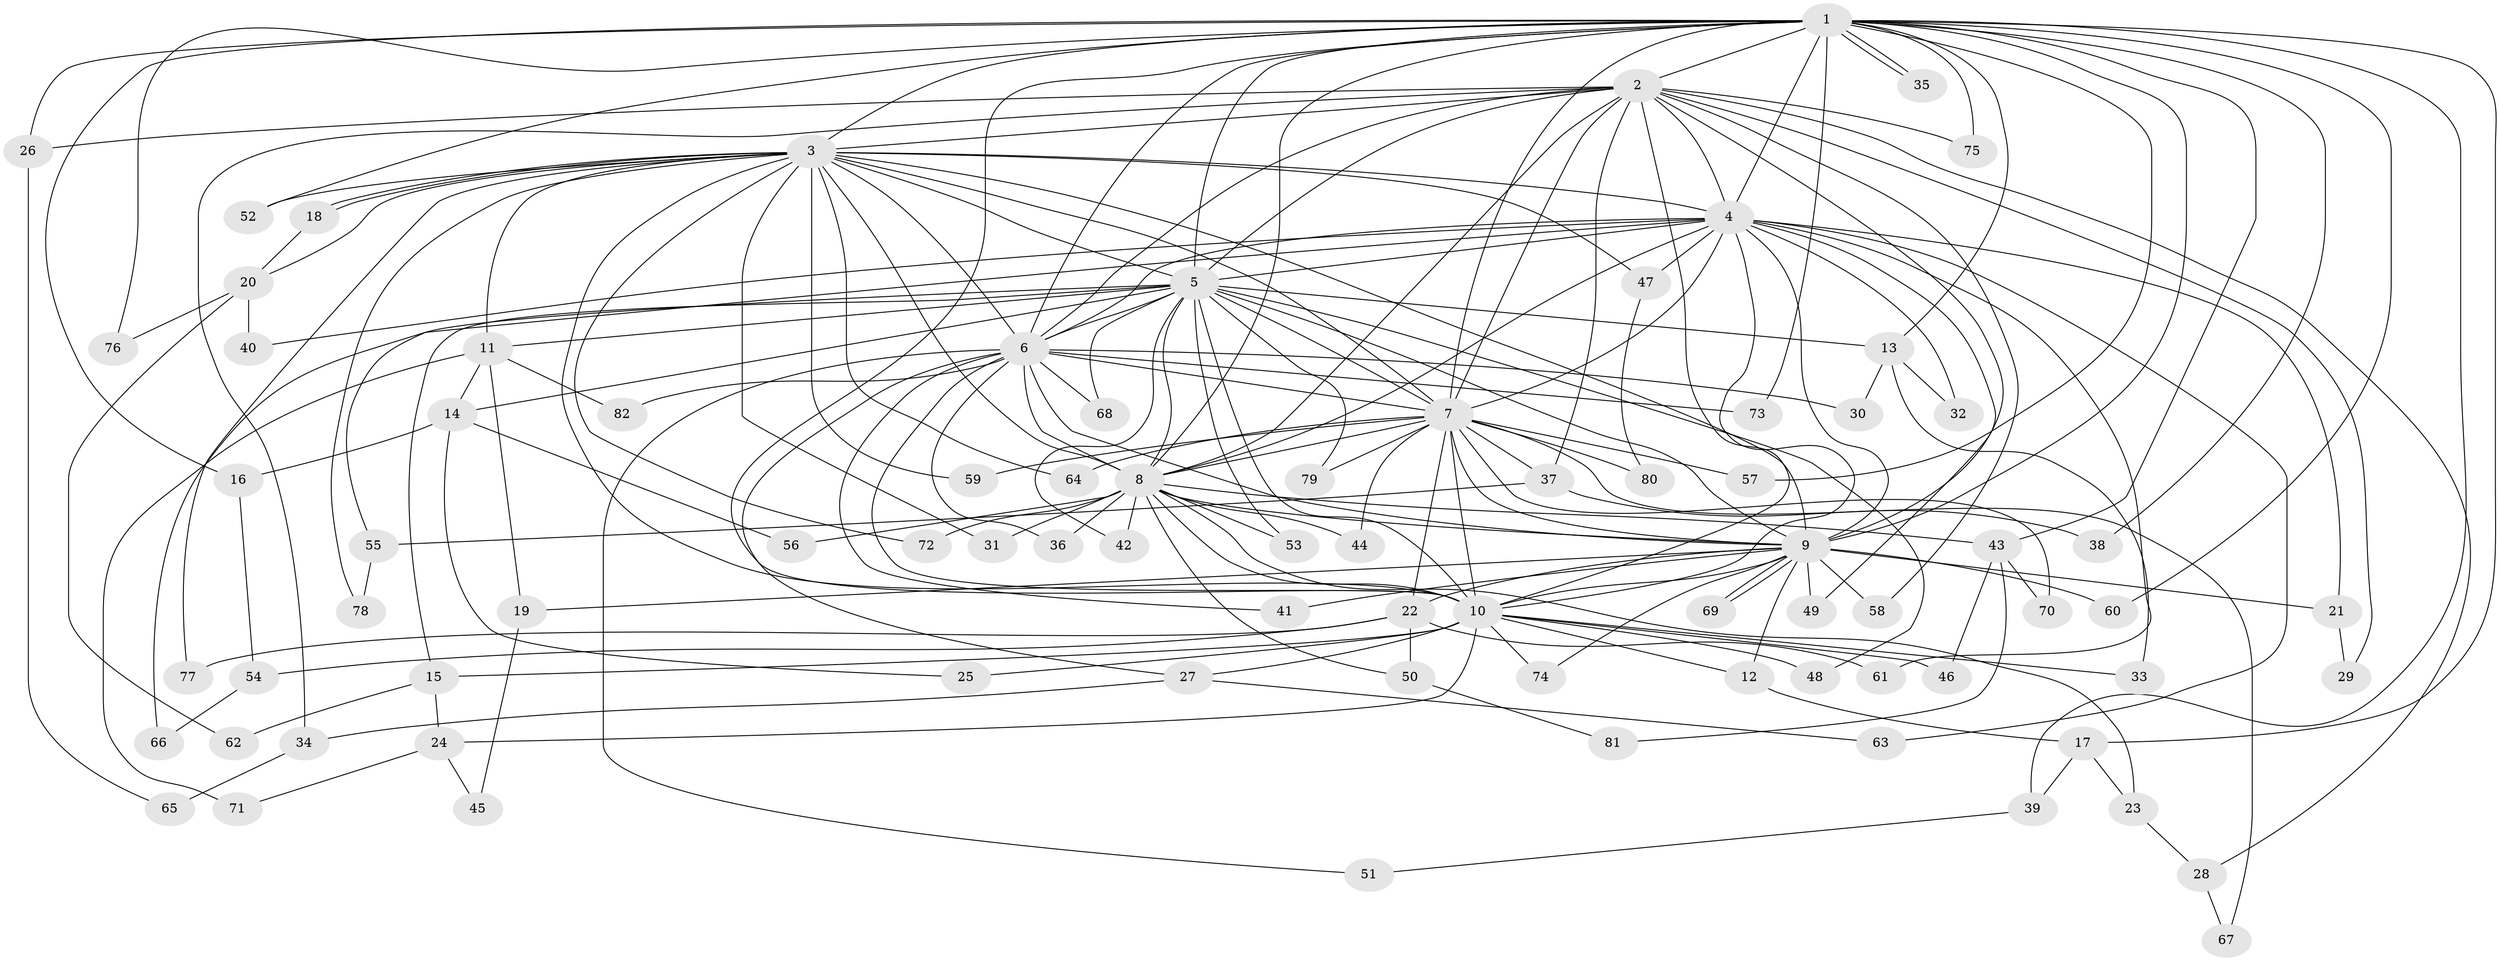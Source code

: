 // Generated by graph-tools (version 1.1) at 2025/01/03/09/25 03:01:28]
// undirected, 82 vertices, 189 edges
graph export_dot {
graph [start="1"]
  node [color=gray90,style=filled];
  1;
  2;
  3;
  4;
  5;
  6;
  7;
  8;
  9;
  10;
  11;
  12;
  13;
  14;
  15;
  16;
  17;
  18;
  19;
  20;
  21;
  22;
  23;
  24;
  25;
  26;
  27;
  28;
  29;
  30;
  31;
  32;
  33;
  34;
  35;
  36;
  37;
  38;
  39;
  40;
  41;
  42;
  43;
  44;
  45;
  46;
  47;
  48;
  49;
  50;
  51;
  52;
  53;
  54;
  55;
  56;
  57;
  58;
  59;
  60;
  61;
  62;
  63;
  64;
  65;
  66;
  67;
  68;
  69;
  70;
  71;
  72;
  73;
  74;
  75;
  76;
  77;
  78;
  79;
  80;
  81;
  82;
  1 -- 2;
  1 -- 3;
  1 -- 4;
  1 -- 5;
  1 -- 6;
  1 -- 7;
  1 -- 8;
  1 -- 9;
  1 -- 10;
  1 -- 13;
  1 -- 16;
  1 -- 17;
  1 -- 26;
  1 -- 35;
  1 -- 35;
  1 -- 38;
  1 -- 39;
  1 -- 43;
  1 -- 52;
  1 -- 57;
  1 -- 60;
  1 -- 73;
  1 -- 75;
  1 -- 76;
  2 -- 3;
  2 -- 4;
  2 -- 5;
  2 -- 6;
  2 -- 7;
  2 -- 8;
  2 -- 9;
  2 -- 10;
  2 -- 26;
  2 -- 28;
  2 -- 29;
  2 -- 34;
  2 -- 37;
  2 -- 58;
  2 -- 75;
  3 -- 4;
  3 -- 5;
  3 -- 6;
  3 -- 7;
  3 -- 8;
  3 -- 9;
  3 -- 10;
  3 -- 11;
  3 -- 18;
  3 -- 18;
  3 -- 20;
  3 -- 31;
  3 -- 47;
  3 -- 52;
  3 -- 59;
  3 -- 64;
  3 -- 72;
  3 -- 77;
  3 -- 78;
  4 -- 5;
  4 -- 6;
  4 -- 7;
  4 -- 8;
  4 -- 9;
  4 -- 10;
  4 -- 21;
  4 -- 32;
  4 -- 40;
  4 -- 47;
  4 -- 49;
  4 -- 55;
  4 -- 61;
  4 -- 63;
  5 -- 6;
  5 -- 7;
  5 -- 8;
  5 -- 9;
  5 -- 10;
  5 -- 11;
  5 -- 13;
  5 -- 14;
  5 -- 15;
  5 -- 42;
  5 -- 48;
  5 -- 53;
  5 -- 66;
  5 -- 68;
  5 -- 79;
  6 -- 7;
  6 -- 8;
  6 -- 9;
  6 -- 10;
  6 -- 27;
  6 -- 30;
  6 -- 36;
  6 -- 41;
  6 -- 51;
  6 -- 68;
  6 -- 73;
  6 -- 82;
  7 -- 8;
  7 -- 9;
  7 -- 10;
  7 -- 22;
  7 -- 37;
  7 -- 44;
  7 -- 57;
  7 -- 59;
  7 -- 64;
  7 -- 67;
  7 -- 70;
  7 -- 79;
  7 -- 80;
  8 -- 9;
  8 -- 10;
  8 -- 23;
  8 -- 31;
  8 -- 36;
  8 -- 42;
  8 -- 43;
  8 -- 44;
  8 -- 50;
  8 -- 53;
  8 -- 56;
  8 -- 72;
  9 -- 10;
  9 -- 12;
  9 -- 19;
  9 -- 21;
  9 -- 22;
  9 -- 41;
  9 -- 49;
  9 -- 58;
  9 -- 60;
  9 -- 69;
  9 -- 69;
  9 -- 74;
  10 -- 12;
  10 -- 15;
  10 -- 24;
  10 -- 25;
  10 -- 27;
  10 -- 33;
  10 -- 46;
  10 -- 48;
  10 -- 74;
  11 -- 14;
  11 -- 19;
  11 -- 71;
  11 -- 82;
  12 -- 17;
  13 -- 30;
  13 -- 32;
  13 -- 33;
  14 -- 16;
  14 -- 25;
  14 -- 56;
  15 -- 24;
  15 -- 62;
  16 -- 54;
  17 -- 23;
  17 -- 39;
  18 -- 20;
  19 -- 45;
  20 -- 40;
  20 -- 62;
  20 -- 76;
  21 -- 29;
  22 -- 50;
  22 -- 54;
  22 -- 61;
  22 -- 77;
  23 -- 28;
  24 -- 45;
  24 -- 71;
  26 -- 65;
  27 -- 34;
  27 -- 63;
  28 -- 67;
  34 -- 65;
  37 -- 38;
  37 -- 55;
  39 -- 51;
  43 -- 46;
  43 -- 70;
  43 -- 81;
  47 -- 80;
  50 -- 81;
  54 -- 66;
  55 -- 78;
}
